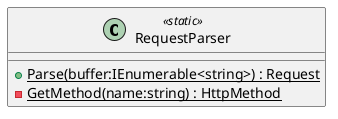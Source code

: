 @startuml
class RequestParser <<static>> {
    + {static} Parse(buffer:IEnumerable<string>) : Request
    - {static} GetMethod(name:string) : HttpMethod
}
@enduml

